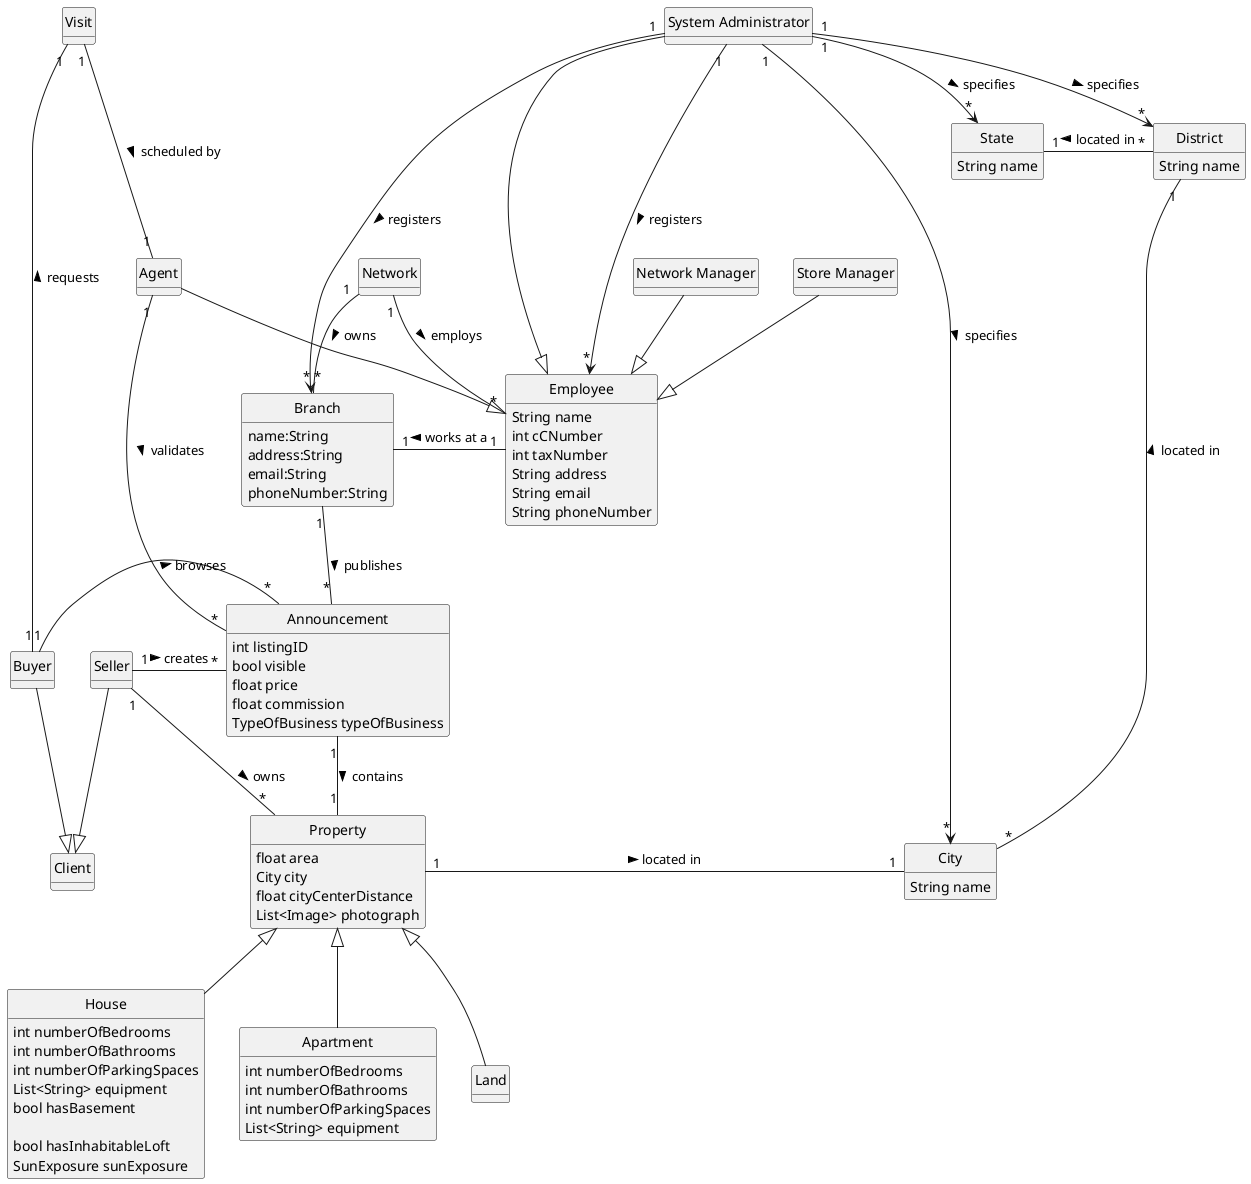 @startuml
'https://plantuml.com/class-diagram

skinparam monochrome true
skinparam packageStyle rectangle
skinparam shadowing false

'skinparam linetype ortho
'left to right direction
skinparam classAttributeIconSize 0
skinparam groupInheritance 1
hide circle
hide methods


Network "1" -- "*" Branch: owns >
Branch "1" -- "*" Announcement: publishes >
Announcement "1" -- "1" Property: contains >

Network "1" -- "*" Employee: employs >


Property <|-- House
Property <|-- Apartment
Property <|-- Land


"System Administrator" --|> Employee
"Network Manager" --|> Employee
"Store Manager" --|> Employee
Agent --|> Employee

Employee "1" - "1" Branch: works at a >

"System Administrator" "1" ----> "*" Employee: registers >
"System Administrator" "1" ---> "*" Branch: registers >


"System Administrator" "1" --> "*" State: specifies >
"System Administrator" "1" -> "*" District: specifies >
"System Administrator" "1" -> "*" City: specifies >


together {
Buyer --|> Client
Seller --|> Client
}

Seller "1" - "*" Property: owns >
Seller "1" - "*" Announcement: creates >
Agent "1" - "*" Announcement: validates >
Visit "1" - "1" Buyer: requests <
Buyer "1" - "*" Announcement: browses >
Visit "1" --- "1" Agent: scheduled by >

together {
Property "1" - "1" City: located in >
District "1" - "*" City: located in <
State "1" - "*" District: located in <
}


class Network{

}

class Branch{
name:String
address:String
email:String
phoneNumber:String
}

class Employee{
String name
int cCNumber
int taxNumber
String address
String email
String phoneNumber
}

together {
class "System Administrator"

class "Network Manager"

class "Store Manager"

class Agent
}

class Client
class Buyer
class Seller

class Visit{

}

class Announcement{
int listingID
bool visible
float price
float commission
TypeOfBusiness typeOfBusiness
}


class Property{
float area
City city
float cityCenterDistance
List<Image> photograph
}

class House{
int numberOfBedrooms
int numberOfBathrooms
int numberOfParkingSpaces
List<String> equipment
bool hasBasement

bool hasInhabitableLoft
SunExposure sunExposure
}

class Apartment{
int numberOfBedrooms
int numberOfBathrooms
int numberOfParkingSpaces
List<String> equipment
}

class Land{
}

class State{
String name
}
class District{
String name
}
class City{
String name
}



@enduml